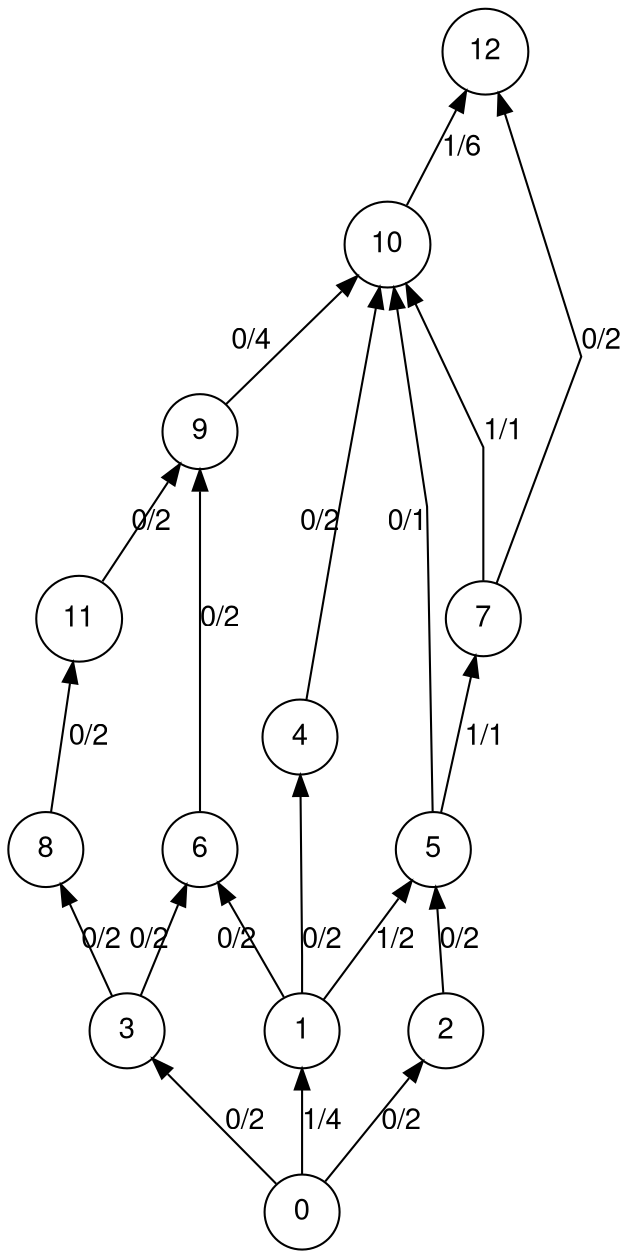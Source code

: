 digraph exported_graph {
	fontname="Helvetica,Arial,sans-serif"
	node [fontname="Helvetica,Arial,sans-serif"]
	edge [fontname="Helvetica,Arial,sans-serif"]
	rankdir = BT;
	splines = false;
	node [shape = circle];
	7 -> 10 [label = "1/1"]
	7 -> 12 [label = "0/2"]
	5 -> 7 [label = "1/1"]
	5 -> 10 [label = "0/1"]
	9 -> 10 [label = "0/4"]
	11 -> 9 [label = "0/2"]
	8 -> 11 [label = "0/2"]
	6 -> 9 [label = "0/2"]
	3 -> 8 [label = "0/2"]
	3 -> 6 [label = "0/2"]
	10 -> 12 [label = "1/6"]
	2 -> 5 [label = "0/2"]
	4 -> 10 [label = "0/2"]
	1 -> 5 [label = "1/2"]
	1 -> 6 [label = "0/2"]
	1 -> 4 [label = "0/2"]
	0 -> 1 [label = "1/4"]
	0 -> 2 [label = "0/2"]
	0 -> 3 [label = "0/2"]
}